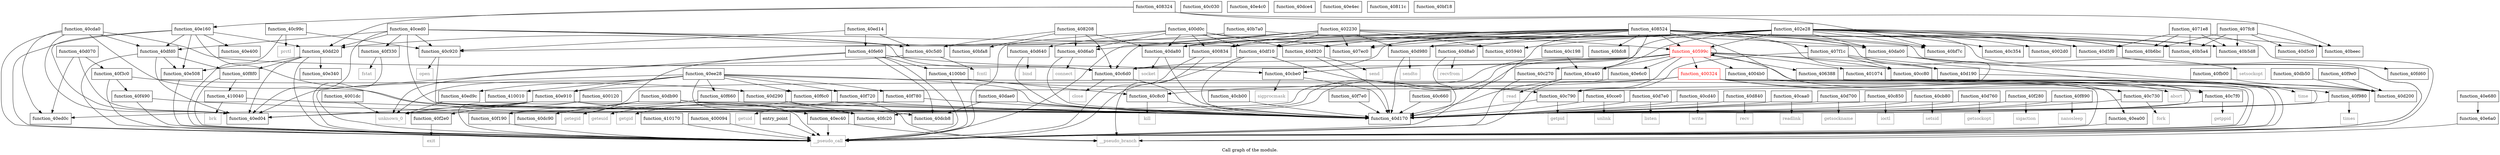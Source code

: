 digraph "Call graph of the module." {
  label="Call graph of the module.";
  node [shape=record];

  Node_function_40bfa8 [label="{function_40bfa8}"];
  Node_function_40bfc8 [label="{function_40bfc8}"];
  Node_function_40da00 [label="{function_40da00}"];
  Node_function_40cbe0 [label="{function_40cbe0}"];
  Node_function_40bf7c [label="{function_40bf7c}"];
  Node_function_40d190 [label="{function_40d190}"];
  Node_function_40c030 [label="{function_40c030}"];
  Node_function_40c198 [label="{function_40c198}"];
  Node_function_40cc80 [label="{function_40cc80}"];
  Node_function_40c270 [label="{function_40c270}"];
  Node_function_40d980 [label="{function_40d980}"];
  Node_function_40c354 [label="{function_40c354}"];
  Node_function_40c5d0 [label="{function_40c5d0}"];
  Node_function_40c660 [label="{function_40c660}"];
  Node_function_40c6d0 [label="{function_40c6d0}"];
  Node_function_40c730 [label="{function_40c730}"];
  Node_function_40d200 [label="{function_40d200}"];
  Node_function_40c920 [label="{function_40c920}"];
  Node_function_40cce0 [label="{function_40cce0}"];
  Node_function_40d7e0 [label="{function_40d7e0}"];
  Node_function_40c790 [label="{function_40c790}"];
  Node_function_40d290 [label="{function_40d290}"];
  Node_function_40d5c0 [label="{function_40d5c0}"];
  Node_function_40cd40 [label="{function_40cd40}"];
  Node_function_40d840 [label="{function_40d840}"];
  Node_function_40cda0 [label="{function_40cda0}"];
  Node_function_40c99c [label="{function_40c99c}"];
  Node_function_40d5f0 [label="{function_40d5f0}"];
  Node_function_40ced0 [label="{function_40ced0}"];
  Node_function_40d920 [label="{function_40d920}"];
  Node_function_40ca40 [label="{function_40ca40}"];
  Node_function_40d640 [label="{function_40d640}"];
  Node_function_40d070 [label="{function_40d070}"];
  Node_function_40d8a0 [label="{function_40d8a0}"];
  Node_function_40d170 [label="{function_40d170}"];
  Node_function_40c7f0 [label="{function_40c7f0}"];
  Node_function_40d6a0 [label="{function_40d6a0}"];
  Node_function_40caa0 [label="{function_40caa0}"];
  Node_function_40d700 [label="{function_40d700}"];
  Node_function_40c850 [label="{function_40c850}"];
  Node_function_40cb00 [label="{function_40cb00}"];
  Node_function_40c8c0 [label="{function_40c8c0}"];
  Node_function_40cb80 [label="{function_40cb80}"];
  Node_function_40d760 [label="{function_40d760}"];
  Node_function_40da80 [label="{function_40da80}"];
  Node_function_40df10 [label="{function_40df10}"];
  Node_function_40dfd0 [label="{function_40dfd0}"];
  Node_function_40e160 [label="{function_40e160}"];
  Node_function_40e340 [label="{function_40e340}"];
  Node_function_40e400 [label="{function_40e400}"];
  Node_function_40e4c0 [label="{function_40e4c0}"];
  Node_getpid [color="gray50", fontcolor="gray50", label="{getpid}"];
  Node_getppid [color="gray50", fontcolor="gray50", label="{getppid}"];
  Node_function_40dae0 [label="{function_40dae0}"];
  Node_function_40db50 [label="{function_40db50}"];
  Node_function_40db90 [label="{function_40db90}"];
  Node_function_40dc90 [label="{function_40dc90}"];
  Node_function_40dcb8 [label="{function_40dcb8}"];
  Node_function_40dce4 [label="{function_40dce4}"];
  Node_function_40dd20 [label="{function_40dd20}"];
  Node_getegid [color="gray50", fontcolor="gray50", label="{getegid}"];
  Node_geteuid [color="gray50", fontcolor="gray50", label="{geteuid}"];
  Node_getgid [color="gray50", fontcolor="gray50", label="{getgid}"];
  Node_getuid [color="gray50", fontcolor="gray50", label="{getuid}"];
  Node_nanosleep [color="gray50", fontcolor="gray50", label="{nanosleep}"];
  Node_times [color="gray50", fontcolor="gray50", label="{times}"];
  Node_brk [color="gray50", fontcolor="gray50", label="{brk}"];
  Node_abort [color="gray50", fontcolor="gray50", label="{abort}"];
  Node_function_40e4ec [label="{function_40e4ec}"];
  Node_function_40e508 [label="{function_40e508}"];
  Node_function_40e680 [label="{function_40e680}"];
  Node_function_40e6a0 [label="{function_40e6a0}"];
  Node_function_40e6c0 [label="{function_40e6c0}"];
  Node_function_40e910 [label="{function_40e910}"];
  Node_function_40ea00 [label="{function_40ea00}"];
  Node_function_40ec40 [label="{function_40ec40}"];
  Node_function_40ed04 [label="{function_40ed04}"];
  Node_function_40ed0c [label="{function_40ed0c}"];
  Node_function_40ed14 [label="{function_40ed14}"];
  Node_function_40ed9c [label="{function_40ed9c}"];
  Node_function_40ee28 [label="{function_40ee28}"];
  Node_function_40f190 [label="{function_40f190}"];
  Node_function_40f280 [label="{function_40f280}"];
  Node_function_40f2e0 [label="{function_40f2e0}"];
  Node_function_40f330 [label="{function_40f330}"];
  Node_function_40f3c0 [label="{function_40f3c0}"];
  Node_function_40f490 [label="{function_40f490}"];
  Node_function_40f660 [label="{function_40f660}"];
  Node_function_40f6c0 [label="{function_40f6c0}"];
  Node_function_40f720 [label="{function_40f720}"];
  Node_function_40f780 [label="{function_40f780}"];
  Node_function_40f7e0 [label="{function_40f7e0}"];
  Node_function_40f890 [label="{function_40f890}"];
  Node_function_40f8f0 [label="{function_40f8f0}"];
  Node_function_40f980 [label="{function_40f980}"];
  Node_function_40f9e0 [label="{function_40f9e0}"];
  Node_function_40fb00 [label="{function_40fb00}"];
  Node_function_40fc20 [label="{function_40fc20}"];
  Node_function_40fd60 [label="{function_40fd60}"];
  Node_function_40fe60 [label="{function_40fe60}"];
  Node_function_410010 [label="{function_410010}"];
  Node_function_410040 [label="{function_410040}"];
  Node_function_4100b0 [label="{function_4100b0}"];
  Node_function_410170 [label="{function_410170}"];
  Node_unknown_0 [color="gray50", fontcolor="gray50", label="{unknown_0}"];
  Node_fcntl [color="gray50", fontcolor="gray50", label="{fcntl}"];
  Node_close [color="gray50", fontcolor="gray50", label="{close}"];
  Node_fork [color="gray50", fontcolor="gray50", label="{fork}"];
  Node_ioctl [color="gray50", fontcolor="gray50", label="{ioctl}"];
  Node_kill [color="gray50", fontcolor="gray50", label="{kill}"];
  Node_open [color="gray50", fontcolor="gray50", label="{open}"];
  Node_prctl [color="gray50", fontcolor="gray50", label="{prctl}"];
  Node_read [color="gray50", fontcolor="gray50", label="{read}"];
  Node_readlink [color="gray50", fontcolor="gray50", label="{readlink}"];
  Node_setsid [color="gray50", fontcolor="gray50", label="{setsid}"];
  Node_sigprocmask [color="gray50", fontcolor="gray50", label="{sigprocmask}"];
  Node_time [color="gray50", fontcolor="gray50", label="{time}"];
  Node_unlink [color="gray50", fontcolor="gray50", label="{unlink}"];
  Node_write [color="gray50", fontcolor="gray50", label="{write}"];
  Node_bind [color="gray50", fontcolor="gray50", label="{bind}"];
  Node_connect [color="gray50", fontcolor="gray50", label="{connect}"];
  Node_getsockname [color="gray50", fontcolor="gray50", label="{getsockname}"];
  Node_getsockopt [color="gray50", fontcolor="gray50", label="{getsockopt}"];
  Node_listen [color="gray50", fontcolor="gray50", label="{listen}"];
  Node_recv [color="gray50", fontcolor="gray50", label="{recv}"];
  Node_recvfrom [color="gray50", fontcolor="gray50", label="{recvfrom}"];
  Node_send [color="gray50", fontcolor="gray50", label="{send}"];
  Node_sendto [color="gray50", fontcolor="gray50", label="{sendto}"];
  Node_setsockopt [color="gray50", fontcolor="gray50", label="{setsockopt}"];
  Node_socket [color="gray50", fontcolor="gray50", label="{socket}"];
  Node_sigaction [color="gray50", fontcolor="gray50", label="{sigaction}"];
  Node_exit [color="gray50", fontcolor="gray50", label="{exit}"];
  Node_fstat [color="gray50", fontcolor="gray50", label="{fstat}"];
  Node___pseudo_call [color="gray50", fontcolor="gray50", label="{__pseudo_call}"];
  Node___pseudo_branch [color="gray50", fontcolor="gray50", label="{__pseudo_branch}"];
  Node_function_400094 [label="{function_400094}"];
  Node_function_400120 [label="{function_400120}"];
  Node_function_4001dc [label="{function_4001dc}"];
  Node_entry_point [label="{entry_point}"];
  Node_function_4002d0 [label="{function_4002d0}"];
  Node_function_400324 [color="red", fontcolor="red", label="{function_400324}"];
  Node_function_4004b0 [label="{function_4004b0}"];
  Node_function_4071e8 [label="{function_4071e8}"];
  Node_function_400834 [label="{function_400834}"];
  Node_function_400d0c [label="{function_400d0c}"];
  Node_function_401074 [label="{function_401074}"];
  Node_function_402230 [label="{function_402230}"];
  Node_function_402e28 [label="{function_402e28}"];
  Node_function_405940 [label="{function_405940}"];
  Node_function_40599c [color="red", fontcolor="red", label="{function_40599c}"];
  Node_function_406388 [label="{function_406388}"];
  Node_function_407ec0 [label="{function_407ec0}"];
  Node_function_407f1c [label="{function_407f1c}"];
  Node_function_407fc8 [label="{function_407fc8}"];
  Node_function_40811c [label="{function_40811c}"];
  Node_function_408208 [label="{function_408208}"];
  Node_function_408324 [label="{function_408324}"];
  Node_function_408524 [label="{function_408524}"];
  Node_function_40b5a4 [label="{function_40b5a4}"];
  Node_function_40b5d8 [label="{function_40b5d8}"];
  Node_function_40b6bc [label="{function_40b6bc}"];
  Node_function_40b7a0 [label="{function_40b7a0}"];
  Node_function_40beec [label="{function_40beec}"];
  Node_function_40bf18 [label="{function_40bf18}"];
  Node_function_40da00 -> Node_function_40d170;
  Node_function_40da00 -> Node_setsockopt;
  Node_function_40cbe0 -> Node_function_40d170;
  Node_function_40cbe0 -> Node_sigprocmask;
  Node_function_40d190 -> Node_function_40f980;
  Node_function_40c198 -> Node_function_40ca40;
  Node_function_40cc80 -> Node_function_40d170;
  Node_function_40cc80 -> Node_time;
  Node_function_40c270 -> Node___pseudo_call;
  Node_function_40d980 -> Node_function_40d170;
  Node_function_40d980 -> Node_sendto;
  Node_function_40c5d0 -> Node_unknown_0;
  Node_function_40c5d0 -> Node_fcntl;
  Node_function_40c660 -> Node_function_40d170;
  Node_function_40c6d0 -> Node_function_40d170;
  Node_function_40c6d0 -> Node_close;
  Node_function_40c730 -> Node_function_40d170;
  Node_function_40c730 -> Node_fork;
  Node_function_40c920 -> Node_function_40d170;
  Node_function_40c920 -> Node_open;
  Node_function_40cce0 -> Node_function_40d170;
  Node_function_40cce0 -> Node_unlink;
  Node_function_40d7e0 -> Node_function_40d170;
  Node_function_40d7e0 -> Node_listen;
  Node_function_40c790 -> Node_function_40d170;
  Node_function_40c790 -> Node_getpid;
  Node_function_40d290 -> Node_function_40fc20;
  Node_function_40d290 -> Node___pseudo_branch;
  Node_function_40cd40 -> Node_function_40d170;
  Node_function_40cd40 -> Node_write;
  Node_function_40d840 -> Node_function_40d170;
  Node_function_40d840 -> Node_recv;
  Node_function_40cda0 -> Node_function_40c6d0;
  Node_function_40cda0 -> Node_function_40d170;
  Node_function_40cda0 -> Node_function_40dfd0;
  Node_function_40cda0 -> Node_function_40ed04;
  Node_function_40cda0 -> Node_function_40ed0c;
  Node_function_40cda0 -> Node___pseudo_call;
  Node_function_40c99c -> Node_function_40c920;
  Node_function_40c99c -> Node_prctl;
  Node_function_40c99c -> Node___pseudo_call;
  Node_function_40d5f0 -> Node_function_40fd60;
  Node_function_40ced0 -> Node_function_40c5d0;
  Node_function_40ced0 -> Node_function_40c6d0;
  Node_function_40ced0 -> Node_function_40c920;
  Node_function_40ced0 -> Node_function_40d170;
  Node_function_40ced0 -> Node_function_40df10;
  Node_function_40ced0 -> Node_function_40dfd0;
  Node_function_40ced0 -> Node_function_40dd20;
  Node_function_40ced0 -> Node_function_40ed04;
  Node_function_40ced0 -> Node_function_40f330;
  Node_function_40d920 -> Node_function_40d170;
  Node_function_40d920 -> Node_send;
  Node_function_40ca40 -> Node_function_40d170;
  Node_function_40ca40 -> Node_read;
  Node_function_40d640 -> Node_function_40d170;
  Node_function_40d640 -> Node_bind;
  Node_function_40d070 -> Node_function_40ed04;
  Node_function_40d070 -> Node_function_40ed0c;
  Node_function_40d070 -> Node_function_40f3c0;
  Node_function_40d8a0 -> Node_function_40d170;
  Node_function_40d8a0 -> Node_recvfrom;
  Node_function_40c7f0 -> Node_function_40d170;
  Node_function_40c7f0 -> Node_getppid;
  Node_function_40d6a0 -> Node_function_40d170;
  Node_function_40d6a0 -> Node_connect;
  Node_function_40caa0 -> Node_function_40d170;
  Node_function_40caa0 -> Node_readlink;
  Node_function_40d700 -> Node_function_40d170;
  Node_function_40d700 -> Node_getsockname;
  Node_function_40c850 -> Node_function_40d170;
  Node_function_40c850 -> Node_ioctl;
  Node_function_40cb00 -> Node_function_40d170;
  Node_function_40c8c0 -> Node_function_40d170;
  Node_function_40c8c0 -> Node_kill;
  Node_function_40cb80 -> Node_function_40d170;
  Node_function_40cb80 -> Node_setsid;
  Node_function_40d760 -> Node_function_40d170;
  Node_function_40d760 -> Node_getsockopt;
  Node_function_40da80 -> Node_function_40d170;
  Node_function_40da80 -> Node_socket;
  Node_function_40df10 -> Node_function_40d200;
  Node_function_40df10 -> Node_function_40d170;
  Node_function_40df10 -> Node___pseudo_call;
  Node_function_40dfd0 -> Node_function_40e508;
  Node_function_40dfd0 -> Node_function_40ed04;
  Node_function_40dfd0 -> Node_function_40f8f0;
  Node_function_40dfd0 -> Node___pseudo_call;
  Node_function_40e160 -> Node_function_40dfd0;
  Node_function_40e160 -> Node_function_40e400;
  Node_function_40e160 -> Node_function_40dd20;
  Node_function_40e160 -> Node_function_40e508;
  Node_function_40e160 -> Node_function_40ed04;
  Node_function_40e160 -> Node_function_40fc20;
  Node_function_40e160 -> Node___pseudo_call;
  Node_function_40dae0 -> Node_function_40d170;
  Node_function_40dae0 -> Node_function_40dcb8;
  Node_function_40db50 -> Node_function_40d200;
  Node_function_40db90 -> Node_function_40d170;
  Node_function_40db90 -> Node_function_40dc90;
  Node_function_40db90 -> Node_function_40dcb8;
  Node_function_40db90 -> Node_function_40f190;
  Node_function_40dd20 -> Node_function_40e340;
  Node_function_40dd20 -> Node_function_40e508;
  Node_function_40dd20 -> Node_function_40ed04;
  Node_function_40dd20 -> Node_function_40f8f0;
  Node_function_40dd20 -> Node___pseudo_call;
  Node_function_40e508 -> Node___pseudo_call;
  Node_function_40e680 -> Node_function_40e6a0;
  Node_function_40e6a0 -> Node___pseudo_branch;
  Node_function_40e6c0 -> Node___pseudo_call;
  Node_function_40e910 -> Node_function_40ec40;
  Node_function_40e910 -> Node_function_40ed04;
  Node_function_40e910 -> Node_function_40ed0c;
  Node_function_40e910 -> Node_function_40f2e0;
  Node_function_40e910 -> Node_unknown_0;
  Node_function_40e910 -> Node___pseudo_call;
  Node_function_40ea00 -> Node___pseudo_call;
  Node_function_40ec40 -> Node___pseudo_call;
  Node_function_40ec40 -> Node___pseudo_branch;
  Node_function_40ed14 -> Node_function_40c5d0;
  Node_function_40ed14 -> Node_function_40c920;
  Node_function_40ed14 -> Node_function_40fe60;
  Node_function_40ed9c -> Node_unknown_0;
  Node_function_40ee28 -> Node_function_40d200;
  Node_function_40ee28 -> Node_function_40d170;
  Node_function_40ee28 -> Node_function_40e910;
  Node_function_40ee28 -> Node_function_40ed9c;
  Node_function_40ee28 -> Node_function_40f660;
  Node_function_40ee28 -> Node_function_40f6c0;
  Node_function_40ee28 -> Node_function_40f720;
  Node_function_40ee28 -> Node_function_40f780;
  Node_function_40ee28 -> Node_function_40fc20;
  Node_function_40ee28 -> Node_function_410010;
  Node_function_40ee28 -> Node_unknown_0;
  Node_function_40ee28 -> Node___pseudo_call;
  Node_function_40f190 -> Node___pseudo_call;
  Node_function_40f280 -> Node_function_40d170;
  Node_function_40f280 -> Node_sigaction;
  Node_function_40f2e0 -> Node_exit;
  Node_function_40f330 -> Node_fstat;
  Node_function_40f330 -> Node___pseudo_call;
  Node_function_40f3c0 -> Node_function_40d290;
  Node_function_40f3c0 -> Node_function_40f490;
  Node_function_40f3c0 -> Node___pseudo_call;
  Node_function_40f490 -> Node_function_40d170;
  Node_function_40f490 -> Node___pseudo_call;
  Node_function_40f660 -> Node_function_40d170;
  Node_function_40f660 -> Node_getegid;
  Node_function_40f6c0 -> Node_function_40d170;
  Node_function_40f6c0 -> Node_geteuid;
  Node_function_40f720 -> Node_function_40d170;
  Node_function_40f720 -> Node_getgid;
  Node_function_40f780 -> Node_function_40d170;
  Node_function_40f780 -> Node_getuid;
  Node_function_40f7e0 -> Node_function_40d170;
  Node_function_40f890 -> Node_function_40d170;
  Node_function_40f890 -> Node_nanosleep;
  Node_function_40f8f0 -> Node_function_410040;
  Node_function_40f8f0 -> Node___pseudo_call;
  Node_function_40f980 -> Node_function_40d170;
  Node_function_40f980 -> Node_times;
  Node_function_40f9e0 -> Node_function_40d200;
  Node_function_40fb00 -> Node_function_40d200;
  Node_function_40fe60 -> Node_function_40cbe0;
  Node_function_40fe60 -> Node_function_40dcb8;
  Node_function_40fe60 -> Node_function_40ed04;
  Node_function_40fe60 -> Node_function_40f190;
  Node_function_40fe60 -> Node_function_4100b0;
  Node_function_40fe60 -> Node___pseudo_call;
  Node_function_410040 -> Node_function_40d170;
  Node_function_410040 -> Node_brk;
  Node_function_4100b0 -> Node_function_40c790;
  Node_function_4100b0 -> Node_function_40c8c0;
  Node_function_4100b0 -> Node___pseudo_call;
  Node_function_410170 -> Node___pseudo_call;
  Node_function_400094 -> Node___pseudo_call;
  Node_function_400120 -> Node_unknown_0;
  Node_function_400120 -> Node___pseudo_call;
  Node_function_4001dc -> Node_unknown_0;
  Node_entry_point -> Node___pseudo_call;
  Node_function_400324 -> Node_function_40c730;
  Node_function_400324 -> Node_function_40c7f0;
  Node_function_400324 -> Node_function_40c8c0;
  Node_function_400324 -> Node_function_40e910;
  Node_function_400324 -> Node_function_40ea00;
  Node_function_400324 -> Node___pseudo_call;
  Node_function_4004b0 -> Node_abort;
  Node_function_4004b0 -> Node___pseudo_call;
  Node_function_4071e8 -> Node_function_40d5f0;
  Node_function_4071e8 -> Node___pseudo_call;
  Node_function_4071e8 -> Node_function_40b5a4;
  Node_function_4071e8 -> Node_function_40b5d8;
  Node_function_4071e8 -> Node_function_40b6bc;
  Node_function_400834 -> Node___pseudo_call;
  Node_function_400834 -> Node___pseudo_branch;
  Node_function_400d0c -> Node_function_40d920;
  Node_function_400d0c -> Node_function_40d640;
  Node_function_400d0c -> Node_function_40d6a0;
  Node_function_400d0c -> Node_function_40da80;
  Node_function_400d0c -> Node_function_40df10;
  Node_function_400d0c -> Node___pseudo_call;
  Node_function_400d0c -> Node_function_400834;
  Node_function_400d0c -> Node_function_407ec0;
  Node_function_401074 -> Node___pseudo_call;
  Node_function_402230 -> Node_function_40da00;
  Node_function_402230 -> Node_function_40d980;
  Node_function_402230 -> Node_function_40c6d0;
  Node_function_402230 -> Node_function_40da80;
  Node_function_402230 -> Node_function_40df10;
  Node_function_402230 -> Node___pseudo_call;
  Node_function_402230 -> Node_function_400834;
  Node_function_402230 -> Node_function_405940;
  Node_function_402230 -> Node_function_40599c;
  Node_function_402230 -> Node_function_407ec0;
  Node_function_402e28 -> Node_function_40da00;
  Node_function_402e28 -> Node_function_40bf7c;
  Node_function_402e28 -> Node_function_40d980;
  Node_function_402e28 -> Node_function_40c354;
  Node_function_402e28 -> Node_function_40c6d0;
  Node_function_402e28 -> Node_function_40c920;
  Node_function_402e28 -> Node_function_40d5f0;
  Node_function_402e28 -> Node_function_40ca40;
  Node_function_402e28 -> Node_function_40da80;
  Node_function_402e28 -> Node_function_40df10;
  Node_function_402e28 -> Node___pseudo_call;
  Node_function_402e28 -> Node_function_4002d0;
  Node_function_402e28 -> Node_function_400834;
  Node_function_402e28 -> Node_function_405940;
  Node_function_402e28 -> Node_function_40599c;
  Node_function_402e28 -> Node_function_407ec0;
  Node_function_402e28 -> Node_function_40b5a4;
  Node_function_402e28 -> Node_function_40b5d8;
  Node_function_402e28 -> Node_function_40b6bc;
  Node_function_402e28 -> Node_function_40beec;
  Node_function_40599c -> Node_function_40cbe0;
  Node_function_40599c -> Node_function_40d190;
  Node_function_40599c -> Node_function_40cc80;
  Node_function_40599c -> Node_function_40c6d0;
  Node_function_40599c -> Node_function_40c790;
  Node_function_40599c -> Node_function_40ca40;
  Node_function_40599c -> Node_function_40e6c0;
  Node_function_40599c -> Node_function_40ed04;
  Node_function_40599c -> Node_function_40fc20;
  Node_function_40599c -> Node_unknown_0;
  Node_function_40599c -> Node___pseudo_call;
  Node_function_40599c -> Node_function_400324;
  Node_function_40599c -> Node_function_4004b0;
  Node_function_40599c -> Node_function_401074;
  Node_function_40599c -> Node_function_40599c;
  Node_function_40599c -> Node_function_406388;
  Node_function_406388 -> Node___pseudo_call;
  Node_function_407f1c -> Node_function_40d190;
  Node_function_407f1c -> Node_function_40cc80;
  Node_function_407f1c -> Node_function_40c790;
  Node_function_407f1c -> Node_function_40c7f0;
  Node_function_407fc8 -> Node_function_40d5c0;
  Node_function_407fc8 -> Node_function_40b5a4;
  Node_function_407fc8 -> Node_function_40b5d8;
  Node_function_407fc8 -> Node_function_40b6bc;
  Node_function_407fc8 -> Node_function_40beec;
  Node_function_408208 -> Node_function_40bfa8;
  Node_function_408208 -> Node_function_40c5d0;
  Node_function_408208 -> Node_function_40c6d0;
  Node_function_408208 -> Node_function_40d6a0;
  Node_function_408208 -> Node_function_40da80;
  Node_function_408324 -> Node_function_40bf7c;
  Node_function_408324 -> Node_function_40e160;
  Node_function_408324 -> Node_function_40dd20;
  Node_function_408324 -> Node_function_40beec;
  Node_function_408524 -> Node_function_40bfc8;
  Node_function_408524 -> Node_function_40da00;
  Node_function_408524 -> Node_function_40cc80;
  Node_function_408524 -> Node_function_40c270;
  Node_function_408524 -> Node_function_40d980;
  Node_function_408524 -> Node_function_40c5d0;
  Node_function_408524 -> Node_function_40c6d0;
  Node_function_408524 -> Node_function_40c730;
  Node_function_408524 -> Node_function_40d290;
  Node_function_408524 -> Node_function_40d5f0;
  Node_function_408524 -> Node_function_40d920;
  Node_function_408524 -> Node_function_40d8a0;
  Node_function_408524 -> Node_function_40d6a0;
  Node_function_408524 -> Node_function_40da80;
  Node_function_408524 -> Node_function_40df10;
  Node_function_408524 -> Node___pseudo_call;
  Node_function_408524 -> Node___pseudo_branch;
  Node_function_408524 -> Node_function_40599c;
  Node_function_408524 -> Node_function_407ec0;
  Node_function_408524 -> Node_function_407f1c;
  Node_function_408524 -> Node_function_40b5a4;
  Node_function_408524 -> Node_function_40b5d8;
  Node_function_408524 -> Node_function_40b6bc;
  Node_function_40b7a0 -> Node_function_40bf7c;
  Node_function_40b7a0 -> Node_function_40dd20;
}
